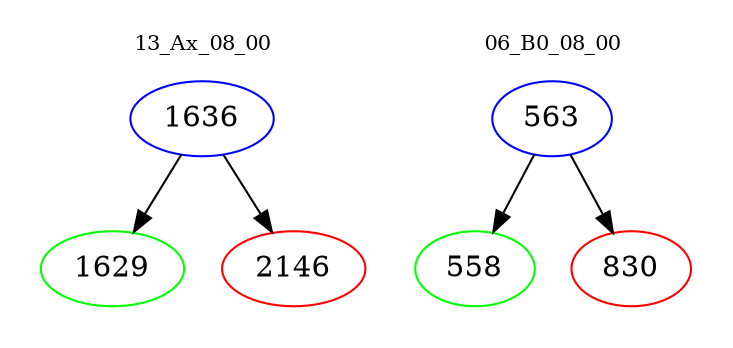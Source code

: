 digraph{
subgraph cluster_0 {
color = white
label = "13_Ax_08_00";
fontsize=10;
T0_1636 [label="1636", color="blue"]
T0_1636 -> T0_1629 [color="black"]
T0_1629 [label="1629", color="green"]
T0_1636 -> T0_2146 [color="black"]
T0_2146 [label="2146", color="red"]
}
subgraph cluster_1 {
color = white
label = "06_B0_08_00";
fontsize=10;
T1_563 [label="563", color="blue"]
T1_563 -> T1_558 [color="black"]
T1_558 [label="558", color="green"]
T1_563 -> T1_830 [color="black"]
T1_830 [label="830", color="red"]
}
}

